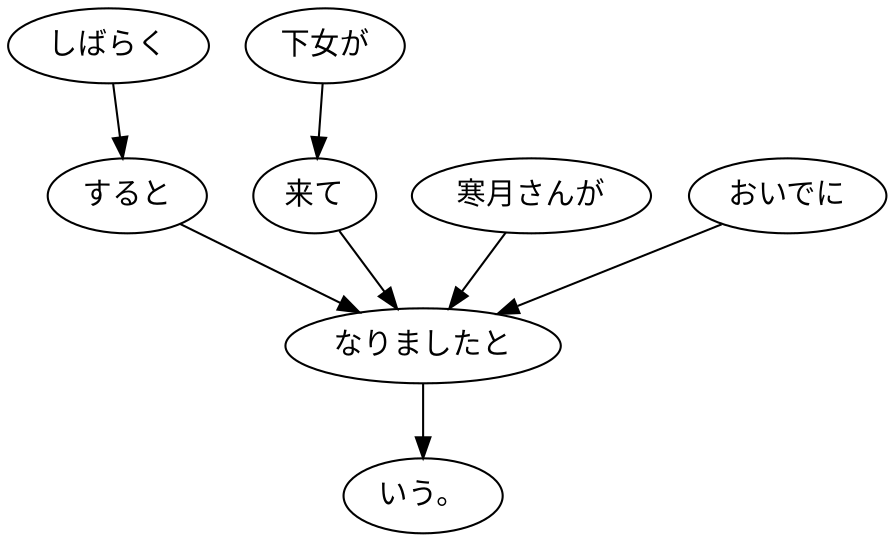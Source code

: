 digraph graph391 {
	node0 [label="しばらく"];
	node1 [label="すると"];
	node2 [label="下女が"];
	node3 [label="来て"];
	node4 [label="寒月さんが"];
	node5 [label="おいでに"];
	node6 [label="なりましたと"];
	node7 [label="いう。"];
	node0 -> node1;
	node1 -> node6;
	node2 -> node3;
	node3 -> node6;
	node4 -> node6;
	node5 -> node6;
	node6 -> node7;
}
